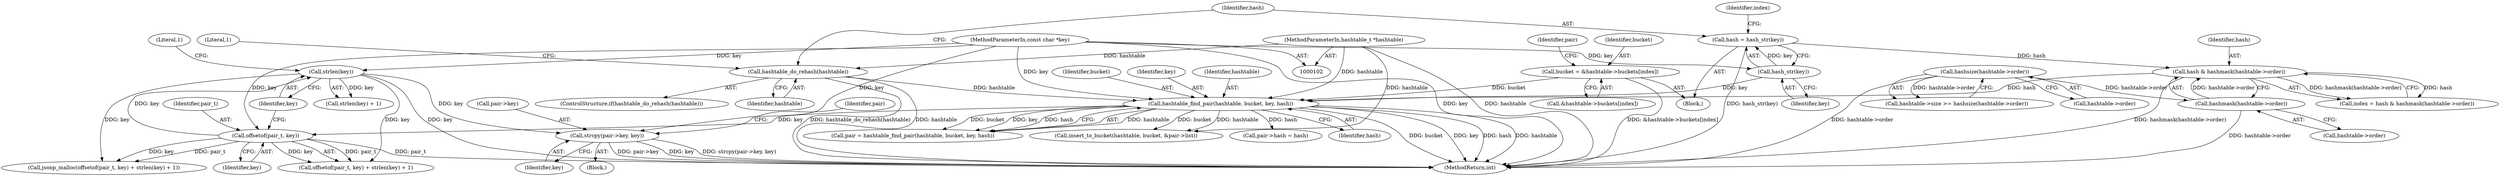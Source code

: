 digraph "0_jansson_8f80c2d83808150724d31793e6ade92749b1faa4_6@API" {
"1000195" [label="(Call,strcpy(pair->key, key))"];
"1000176" [label="(Call,strlen(key))"];
"1000172" [label="(Call,offsetof(pair_t, key))"];
"1000149" [label="(Call,hashtable_find_pair(hashtable, bucket, key, hash))"];
"1000122" [label="(Call,hashtable_do_rehash(hashtable))"];
"1000103" [label="(MethodParameterIn,hashtable_t *hashtable)"];
"1000139" [label="(Call,bucket = &hashtable->buckets[index])"];
"1000129" [label="(Call,hash_str(key))"];
"1000104" [label="(MethodParameterIn,const char *key)"];
"1000133" [label="(Call,hash & hashmask(hashtable->order))"];
"1000127" [label="(Call,hash = hash_str(key))"];
"1000135" [label="(Call,hashmask(hashtable->order))"];
"1000117" [label="(Call,hashsize(hashtable->order))"];
"1000199" [label="(Identifier,key)"];
"1000202" [label="(Identifier,pair)"];
"1000128" [label="(Identifier,hash)"];
"1000170" [label="(Call,jsonp_malloc(offsetof(pair_t, key) + strlen(key) + 1))"];
"1000177" [label="(Identifier,key)"];
"1000113" [label="(Call,hashtable->size >= hashsize(hashtable->order))"];
"1000178" [label="(Literal,1)"];
"1000174" [label="(Identifier,key)"];
"1000223" [label="(MethodReturn,int)"];
"1000153" [label="(Identifier,hash)"];
"1000210" [label="(Call,insert_to_bucket(hashtable, bucket, &pair->list))"];
"1000107" [label="(Block,)"];
"1000151" [label="(Identifier,bucket)"];
"1000147" [label="(Call,pair = hashtable_find_pair(hashtable, bucket, key, hash))"];
"1000172" [label="(Call,offsetof(pair_t, key))"];
"1000130" [label="(Identifier,key)"];
"1000175" [label="(Call,strlen(key) + 1)"];
"1000131" [label="(Call,index = hash & hashmask(hashtable->order))"];
"1000123" [label="(Identifier,hashtable)"];
"1000122" [label="(Call,hashtable_do_rehash(hashtable))"];
"1000133" [label="(Call,hash & hashmask(hashtable->order))"];
"1000126" [label="(Literal,1)"];
"1000118" [label="(Call,hashtable->order)"];
"1000132" [label="(Identifier,index)"];
"1000127" [label="(Call,hash = hash_str(key))"];
"1000141" [label="(Call,&hashtable->buckets[index])"];
"1000196" [label="(Call,pair->key)"];
"1000152" [label="(Identifier,key)"];
"1000139" [label="(Call,bucket = &hashtable->buckets[index])"];
"1000176" [label="(Call,strlen(key))"];
"1000140" [label="(Identifier,bucket)"];
"1000149" [label="(Call,hashtable_find_pair(hashtable, bucket, key, hash))"];
"1000134" [label="(Identifier,hash)"];
"1000136" [label="(Call,hashtable->order)"];
"1000117" [label="(Call,hashsize(hashtable->order))"];
"1000121" [label="(ControlStructure,if(hashtable_do_rehash(hashtable)))"];
"1000104" [label="(MethodParameterIn,const char *key)"];
"1000103" [label="(MethodParameterIn,hashtable_t *hashtable)"];
"1000129" [label="(Call,hash_str(key))"];
"1000150" [label="(Identifier,hashtable)"];
"1000135" [label="(Call,hashmask(hashtable->order))"];
"1000167" [label="(Block,)"];
"1000195" [label="(Call,strcpy(pair->key, key))"];
"1000185" [label="(Call,pair->hash = hash)"];
"1000148" [label="(Identifier,pair)"];
"1000173" [label="(Identifier,pair_t)"];
"1000171" [label="(Call,offsetof(pair_t, key) + strlen(key) + 1)"];
"1000195" -> "1000167"  [label="AST: "];
"1000195" -> "1000199"  [label="CFG: "];
"1000196" -> "1000195"  [label="AST: "];
"1000199" -> "1000195"  [label="AST: "];
"1000202" -> "1000195"  [label="CFG: "];
"1000195" -> "1000223"  [label="DDG: key"];
"1000195" -> "1000223"  [label="DDG: strcpy(pair->key, key)"];
"1000195" -> "1000223"  [label="DDG: pair->key"];
"1000176" -> "1000195"  [label="DDG: key"];
"1000104" -> "1000195"  [label="DDG: key"];
"1000176" -> "1000175"  [label="AST: "];
"1000176" -> "1000177"  [label="CFG: "];
"1000177" -> "1000176"  [label="AST: "];
"1000178" -> "1000176"  [label="CFG: "];
"1000176" -> "1000223"  [label="DDG: key"];
"1000176" -> "1000170"  [label="DDG: key"];
"1000176" -> "1000171"  [label="DDG: key"];
"1000176" -> "1000175"  [label="DDG: key"];
"1000172" -> "1000176"  [label="DDG: key"];
"1000104" -> "1000176"  [label="DDG: key"];
"1000172" -> "1000171"  [label="AST: "];
"1000172" -> "1000174"  [label="CFG: "];
"1000173" -> "1000172"  [label="AST: "];
"1000174" -> "1000172"  [label="AST: "];
"1000177" -> "1000172"  [label="CFG: "];
"1000172" -> "1000223"  [label="DDG: pair_t"];
"1000172" -> "1000170"  [label="DDG: pair_t"];
"1000172" -> "1000170"  [label="DDG: key"];
"1000172" -> "1000171"  [label="DDG: pair_t"];
"1000172" -> "1000171"  [label="DDG: key"];
"1000149" -> "1000172"  [label="DDG: key"];
"1000104" -> "1000172"  [label="DDG: key"];
"1000149" -> "1000147"  [label="AST: "];
"1000149" -> "1000153"  [label="CFG: "];
"1000150" -> "1000149"  [label="AST: "];
"1000151" -> "1000149"  [label="AST: "];
"1000152" -> "1000149"  [label="AST: "];
"1000153" -> "1000149"  [label="AST: "];
"1000147" -> "1000149"  [label="CFG: "];
"1000149" -> "1000223"  [label="DDG: bucket"];
"1000149" -> "1000223"  [label="DDG: key"];
"1000149" -> "1000223"  [label="DDG: hash"];
"1000149" -> "1000223"  [label="DDG: hashtable"];
"1000149" -> "1000147"  [label="DDG: hashtable"];
"1000149" -> "1000147"  [label="DDG: bucket"];
"1000149" -> "1000147"  [label="DDG: key"];
"1000149" -> "1000147"  [label="DDG: hash"];
"1000122" -> "1000149"  [label="DDG: hashtable"];
"1000103" -> "1000149"  [label="DDG: hashtable"];
"1000139" -> "1000149"  [label="DDG: bucket"];
"1000129" -> "1000149"  [label="DDG: key"];
"1000104" -> "1000149"  [label="DDG: key"];
"1000133" -> "1000149"  [label="DDG: hash"];
"1000149" -> "1000185"  [label="DDG: hash"];
"1000149" -> "1000210"  [label="DDG: hashtable"];
"1000149" -> "1000210"  [label="DDG: bucket"];
"1000122" -> "1000121"  [label="AST: "];
"1000122" -> "1000123"  [label="CFG: "];
"1000123" -> "1000122"  [label="AST: "];
"1000126" -> "1000122"  [label="CFG: "];
"1000128" -> "1000122"  [label="CFG: "];
"1000122" -> "1000223"  [label="DDG: hashtable"];
"1000122" -> "1000223"  [label="DDG: hashtable_do_rehash(hashtable)"];
"1000103" -> "1000122"  [label="DDG: hashtable"];
"1000103" -> "1000102"  [label="AST: "];
"1000103" -> "1000223"  [label="DDG: hashtable"];
"1000103" -> "1000210"  [label="DDG: hashtable"];
"1000139" -> "1000107"  [label="AST: "];
"1000139" -> "1000141"  [label="CFG: "];
"1000140" -> "1000139"  [label="AST: "];
"1000141" -> "1000139"  [label="AST: "];
"1000148" -> "1000139"  [label="CFG: "];
"1000139" -> "1000223"  [label="DDG: &hashtable->buckets[index]"];
"1000129" -> "1000127"  [label="AST: "];
"1000129" -> "1000130"  [label="CFG: "];
"1000130" -> "1000129"  [label="AST: "];
"1000127" -> "1000129"  [label="CFG: "];
"1000129" -> "1000127"  [label="DDG: key"];
"1000104" -> "1000129"  [label="DDG: key"];
"1000104" -> "1000102"  [label="AST: "];
"1000104" -> "1000223"  [label="DDG: key"];
"1000133" -> "1000131"  [label="AST: "];
"1000133" -> "1000135"  [label="CFG: "];
"1000134" -> "1000133"  [label="AST: "];
"1000135" -> "1000133"  [label="AST: "];
"1000131" -> "1000133"  [label="CFG: "];
"1000133" -> "1000223"  [label="DDG: hashmask(hashtable->order)"];
"1000133" -> "1000131"  [label="DDG: hash"];
"1000133" -> "1000131"  [label="DDG: hashmask(hashtable->order)"];
"1000127" -> "1000133"  [label="DDG: hash"];
"1000135" -> "1000133"  [label="DDG: hashtable->order"];
"1000127" -> "1000107"  [label="AST: "];
"1000128" -> "1000127"  [label="AST: "];
"1000132" -> "1000127"  [label="CFG: "];
"1000127" -> "1000223"  [label="DDG: hash_str(key)"];
"1000135" -> "1000136"  [label="CFG: "];
"1000136" -> "1000135"  [label="AST: "];
"1000135" -> "1000223"  [label="DDG: hashtable->order"];
"1000117" -> "1000135"  [label="DDG: hashtable->order"];
"1000117" -> "1000113"  [label="AST: "];
"1000117" -> "1000118"  [label="CFG: "];
"1000118" -> "1000117"  [label="AST: "];
"1000113" -> "1000117"  [label="CFG: "];
"1000117" -> "1000223"  [label="DDG: hashtable->order"];
"1000117" -> "1000113"  [label="DDG: hashtable->order"];
}

